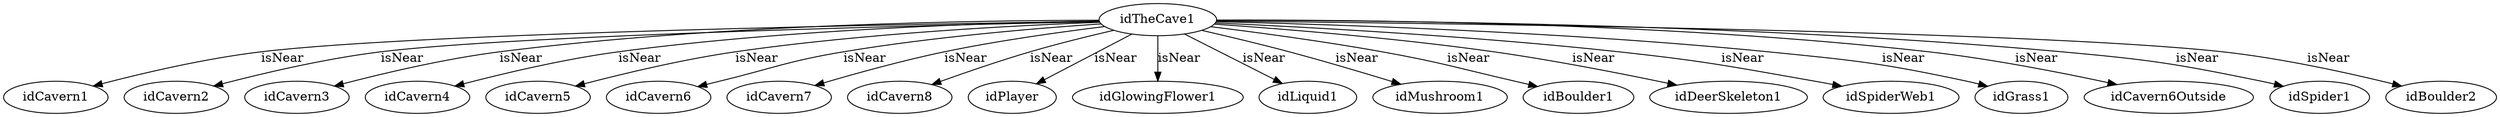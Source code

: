 strict digraph  {
idTheCave1 [node_type=entity_node];
idCavern1 [node_type=entity_node];
idCavern2 [node_type=entity_node];
idCavern3 [node_type=entity_node];
idCavern4 [node_type=entity_node];
idCavern5 [node_type=entity_node];
idCavern6 [node_type=entity_node];
idCavern7 [node_type=entity_node];
idCavern8 [node_type=entity_node];
idPlayer [node_type=entity_node];
idGlowingFlower1 [node_type=entity_node];
idLiquid1 [node_type=entity_node];
idMushroom1 [node_type=entity_node];
idBoulder1 [node_type=entity_node];
idDeerSkeleton1 [node_type=entity_node];
idSpiderWeb1 [node_type=entity_node];
idGrass1 [node_type=entity_node];
idCavern6Outside [node_type=entity_node];
idSpider1 [node_type=entity_node];
idBoulder2 [node_type=entity_node];
idTheCave1 -> idCavern1  [edge_type=relationship, label=isNear];
idTheCave1 -> idCavern2  [edge_type=relationship, label=isNear];
idTheCave1 -> idCavern3  [edge_type=relationship, label=isNear];
idTheCave1 -> idCavern4  [edge_type=relationship, label=isNear];
idTheCave1 -> idCavern5  [edge_type=relationship, label=isNear];
idTheCave1 -> idCavern6  [edge_type=relationship, label=isNear];
idTheCave1 -> idCavern7  [edge_type=relationship, label=isNear];
idTheCave1 -> idCavern8  [edge_type=relationship, label=isNear];
idTheCave1 -> idPlayer  [edge_type=relationship, label=isNear];
idTheCave1 -> idGlowingFlower1  [edge_type=relationship, label=isNear];
idTheCave1 -> idLiquid1  [edge_type=relationship, label=isNear];
idTheCave1 -> idMushroom1  [edge_type=relationship, label=isNear];
idTheCave1 -> idBoulder1  [edge_type=relationship, label=isNear];
idTheCave1 -> idDeerSkeleton1  [edge_type=relationship, label=isNear];
idTheCave1 -> idSpiderWeb1  [edge_type=relationship, label=isNear];
idTheCave1 -> idGrass1  [edge_type=relationship, label=isNear];
idTheCave1 -> idCavern6Outside  [edge_type=relationship, label=isNear];
idTheCave1 -> idSpider1  [edge_type=relationship, label=isNear];
idTheCave1 -> idBoulder2  [edge_type=relationship, label=isNear];
}
